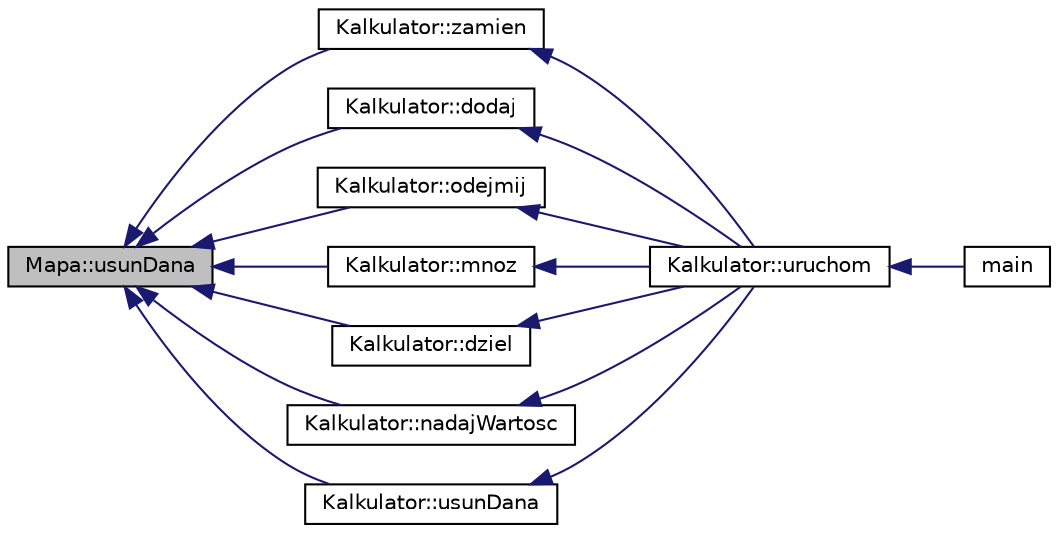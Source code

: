 digraph G
{
  edge [fontname="Helvetica",fontsize="10",labelfontname="Helvetica",labelfontsize="10"];
  node [fontname="Helvetica",fontsize="10",shape=record];
  rankdir="LR";
  Node1 [label="Mapa::usunDana",height=0.2,width=0.4,color="black", fillcolor="grey75", style="filled" fontcolor="black"];
  Node1 -> Node2 [dir="back",color="midnightblue",fontsize="10",style="solid",fontname="Helvetica"];
  Node2 [label="Kalkulator::zamien",height=0.2,width=0.4,color="black", fillcolor="white", style="filled",URL="$class_kalkulator.html#ad47977cdf8791bc2f4508ecb1b5bba15",tooltip="Funkcja zamieniająca miejscami dwa wierzchnie elementy stosu."];
  Node2 -> Node3 [dir="back",color="midnightblue",fontsize="10",style="solid",fontname="Helvetica"];
  Node3 [label="Kalkulator::uruchom",height=0.2,width=0.4,color="black", fillcolor="white", style="filled",URL="$class_kalkulator.html#a5c93ab5cad906db148a1670a013e8690",tooltip="Funkcja interakcji z użytkownikiem."];
  Node3 -> Node4 [dir="back",color="midnightblue",fontsize="10",style="solid",fontname="Helvetica"];
  Node4 [label="main",height=0.2,width=0.4,color="black", fillcolor="white", style="filled",URL="$main_8cpp.html#ae66f6b31b5ad750f1fe042a706a4e3d4"];
  Node1 -> Node5 [dir="back",color="midnightblue",fontsize="10",style="solid",fontname="Helvetica"];
  Node5 [label="Kalkulator::dodaj",height=0.2,width=0.4,color="black", fillcolor="white", style="filled",URL="$class_kalkulator.html#aefdcdaa5b5f494a408947a6e1573c0e0",tooltip="Funkcja arytmetyczna dodawania. Dodaje dwa wierzchnie elementy. Wynik odkłada na stos."];
  Node5 -> Node3 [dir="back",color="midnightblue",fontsize="10",style="solid",fontname="Helvetica"];
  Node1 -> Node6 [dir="back",color="midnightblue",fontsize="10",style="solid",fontname="Helvetica"];
  Node6 [label="Kalkulator::odejmij",height=0.2,width=0.4,color="black", fillcolor="white", style="filled",URL="$class_kalkulator.html#a825290e83ebc42eeb77ce367b6c80d5f",tooltip="Funkcja arytmetyczna odejmowania. Odejmuje drugi od góry element od wierzchniego. Wynik odkłada na st..."];
  Node6 -> Node3 [dir="back",color="midnightblue",fontsize="10",style="solid",fontname="Helvetica"];
  Node1 -> Node7 [dir="back",color="midnightblue",fontsize="10",style="solid",fontname="Helvetica"];
  Node7 [label="Kalkulator::mnoz",height=0.2,width=0.4,color="black", fillcolor="white", style="filled",URL="$class_kalkulator.html#a2b6bf727e0f4ebf4adb676a474800fcb",tooltip="Funkcja arytmetyczna mnożenia. Mnoży przez siebie dwa wierzchnie elementy. Wynik odkłada na stos..."];
  Node7 -> Node3 [dir="back",color="midnightblue",fontsize="10",style="solid",fontname="Helvetica"];
  Node1 -> Node8 [dir="back",color="midnightblue",fontsize="10",style="solid",fontname="Helvetica"];
  Node8 [label="Kalkulator::dziel",height=0.2,width=0.4,color="black", fillcolor="white", style="filled",URL="$class_kalkulator.html#aaade8784e3a1fb55d12c8ddd20f98a41",tooltip="Funkcja arytmetyczna dzielenia. Dzieli wierzchni element przez drugi od góry. Wynik odkłada na stos..."];
  Node8 -> Node3 [dir="back",color="midnightblue",fontsize="10",style="solid",fontname="Helvetica"];
  Node1 -> Node9 [dir="back",color="midnightblue",fontsize="10",style="solid",fontname="Helvetica"];
  Node9 [label="Kalkulator::nadajWartosc",height=0.2,width=0.4,color="black", fillcolor="white", style="filled",URL="$class_kalkulator.html#ad8e90670dcb323fdf702bb85ff440f25",tooltip="Funkcja przypisująca wartość z wierzchu stosu zmiennej pod nią."];
  Node9 -> Node3 [dir="back",color="midnightblue",fontsize="10",style="solid",fontname="Helvetica"];
  Node1 -> Node10 [dir="back",color="midnightblue",fontsize="10",style="solid",fontname="Helvetica"];
  Node10 [label="Kalkulator::usunDana",height=0.2,width=0.4,color="black", fillcolor="white", style="filled",URL="$class_kalkulator.html#a525bb21840977c5dd7727f8f02908f6e",tooltip="Funkcja usuwająca wierzch stosu. Usuwa też z mapy."];
  Node10 -> Node3 [dir="back",color="midnightblue",fontsize="10",style="solid",fontname="Helvetica"];
}
